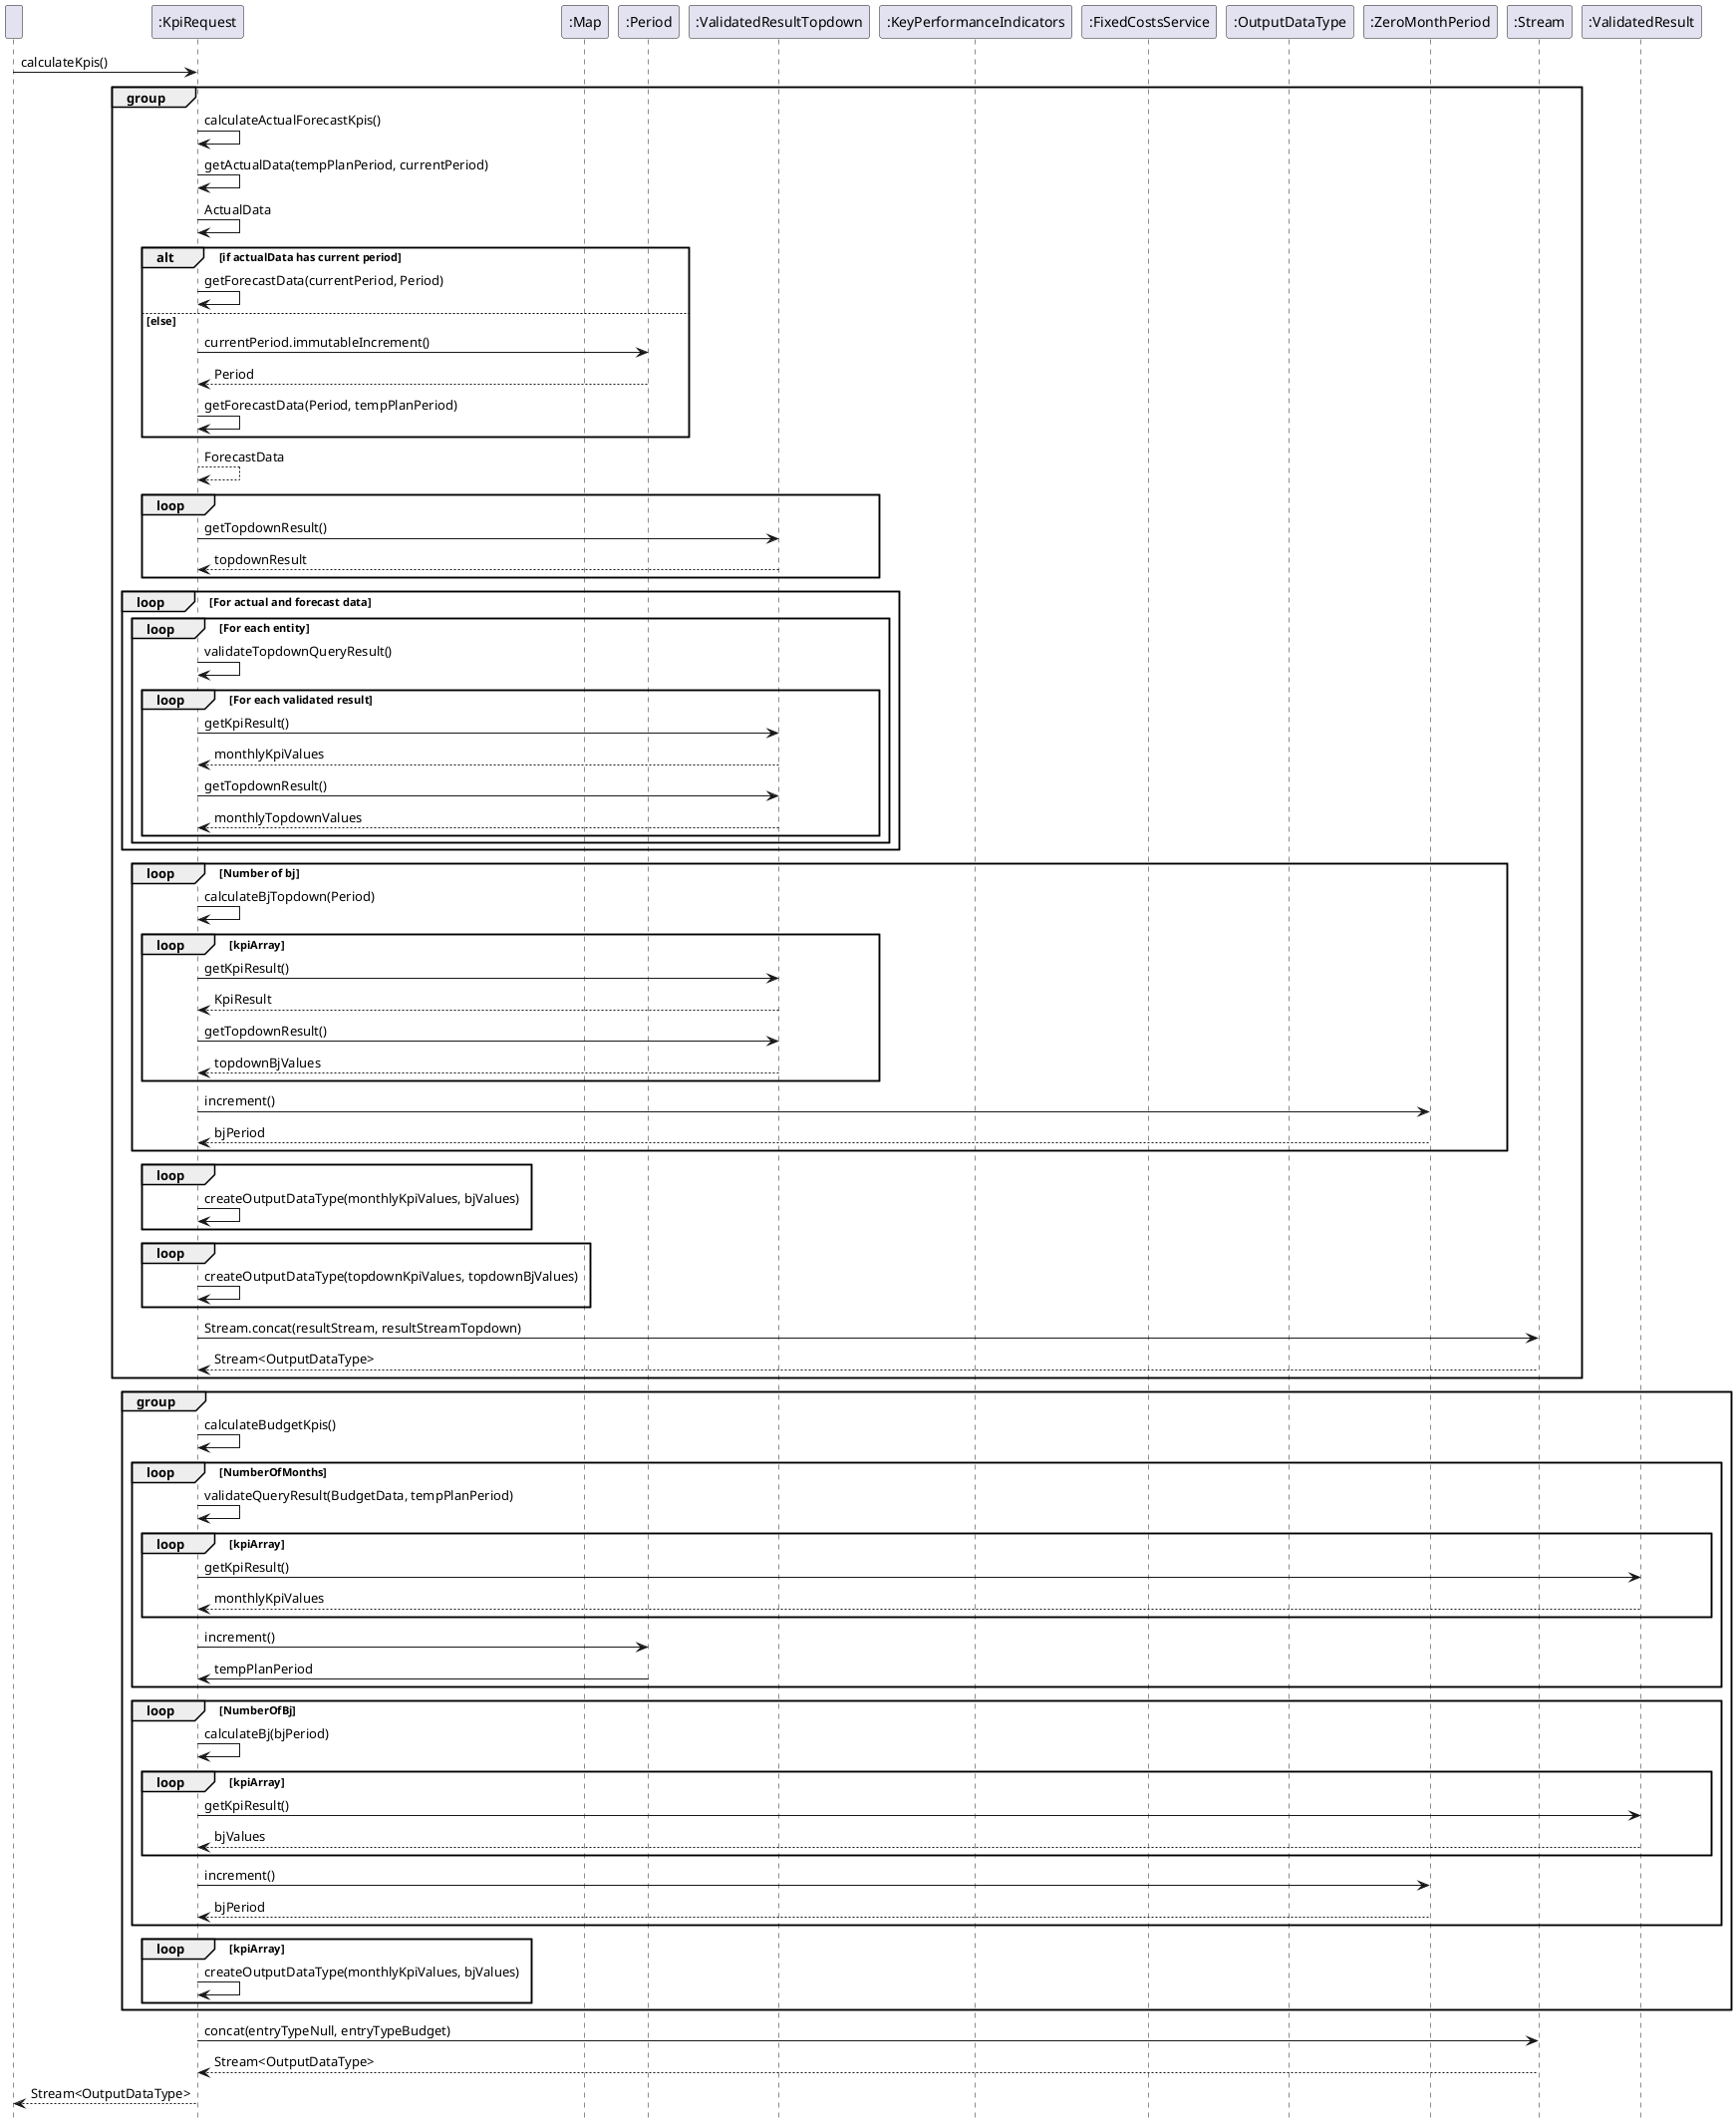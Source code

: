 @startuml
hide footbox
participant  " "
participant  ":KpiRequest"
participant  ":Map"
participant  ":Period"
participant  ":ValidatedResultTopdown"
participant  ":KeyPerformanceIndicators"
participant  ":FixedCostsService"
participant  ":OutputDataType"
participant  ":ZeroMonthPeriod"


" " -> ":KpiRequest" : calculateKpis()
group
":KpiRequest" -> ":KpiRequest" : calculateActualForecastKpis()
":KpiRequest" -> ":KpiRequest" : getActualData(tempPlanPeriod, currentPeriod)
":KpiRequest" -> ":KpiRequest" : ActualData
alt if actualData has current period
    ":KpiRequest" -> ":KpiRequest" : getForecastData(currentPeriod, Period)
    else else
    ":KpiRequest" -> ":Period" : currentPeriod.immutableIncrement()
    ":Period" --> ":KpiRequest" : Period
    ":KpiRequest" -> ":KpiRequest" : getForecastData(Period, tempPlanPeriod)
end
    ":KpiRequest" --> ":KpiRequest" : ForecastData

loop
":KpiRequest" -> ":ValidatedResultTopdown" : getTopdownResult()
":ValidatedResultTopdown" --> ":KpiRequest" : topdownResult
end

loop For actual and forecast data
   loop For each entity
         ":KpiRequest" -> ":KpiRequest" : validateTopdownQueryResult()
        loop For each validated result
            ":KpiRequest" -> ":ValidatedResultTopdown" : getKpiResult()
            ":ValidatedResultTopdown" --> ":KpiRequest" : monthlyKpiValues
            ":KpiRequest" -> ":ValidatedResultTopdown" : getTopdownResult()
            ":ValidatedResultTopdown" --> ":KpiRequest" : monthlyTopdownValues
        end
   end
end

loop Number of bj
    ":KpiRequest" -> ":KpiRequest" : calculateBjTopdown(Period)
    loop kpiArray
        ":KpiRequest" -> ":ValidatedResultTopdown" : getKpiResult()
        ":ValidatedResultTopdown" --> ":KpiRequest" : KpiResult
        ":KpiRequest" -> ":ValidatedResultTopdown" : getTopdownResult()
        ":ValidatedResultTopdown" --> ":KpiRequest" : topdownBjValues
    end
    ":KpiRequest" -> ":ZeroMonthPeriod" : increment()
    ":ZeroMonthPeriod" --> ":KpiRequest" : bjPeriod
end

loop
       ":KpiRequest" -> ":KpiRequest" : createOutputDataType(monthlyKpiValues, bjValues)
end

loop
    ":KpiRequest" -> ":KpiRequest" : createOutputDataType(topdownKpiValues, topdownBjValues)
end

":KpiRequest" -> ":Stream" : Stream.concat(resultStream, resultStreamTopdown)
":Stream" --> ":KpiRequest" : Stream<OutputDataType>
end
group
":KpiRequest" -> ":KpiRequest" : calculateBudgetKpis()

loop NumberOfMonths
    ":KpiRequest" -> ":KpiRequest" : validateQueryResult(BudgetData, tempPlanPeriod)
    loop kpiArray
        ":KpiRequest" -> ":ValidatedResult" : getKpiResult()
        ":ValidatedResult" --> ":KpiRequest" : monthlyKpiValues
    end
        ":KpiRequest" -> ":Period" : increment()
        ":Period" -> ":KpiRequest" : tempPlanPeriod
end

loop NumberOfBj
    ":KpiRequest" -> ":KpiRequest" : calculateBj(bjPeriod)
    loop kpiArray
        ":KpiRequest" -> ":ValidatedResult": getKpiResult()
        ":ValidatedResult" --> ":KpiRequest": bjValues
    end
    ":KpiRequest" -> ":ZeroMonthPeriod" : increment()
    ":ZeroMonthPeriod" --> ":KpiRequest" : bjPeriod
end

loop kpiArray
    ":KpiRequest" -> ":KpiRequest" : createOutputDataType(monthlyKpiValues, bjValues)
end
end

":KpiRequest" -> ":Stream" : concat(entryTypeNull, entryTypeBudget)
":Stream" --> ":KpiRequest" : Stream<OutputDataType>

":KpiRequest" --> " " : Stream<OutputDataType>
@enduml